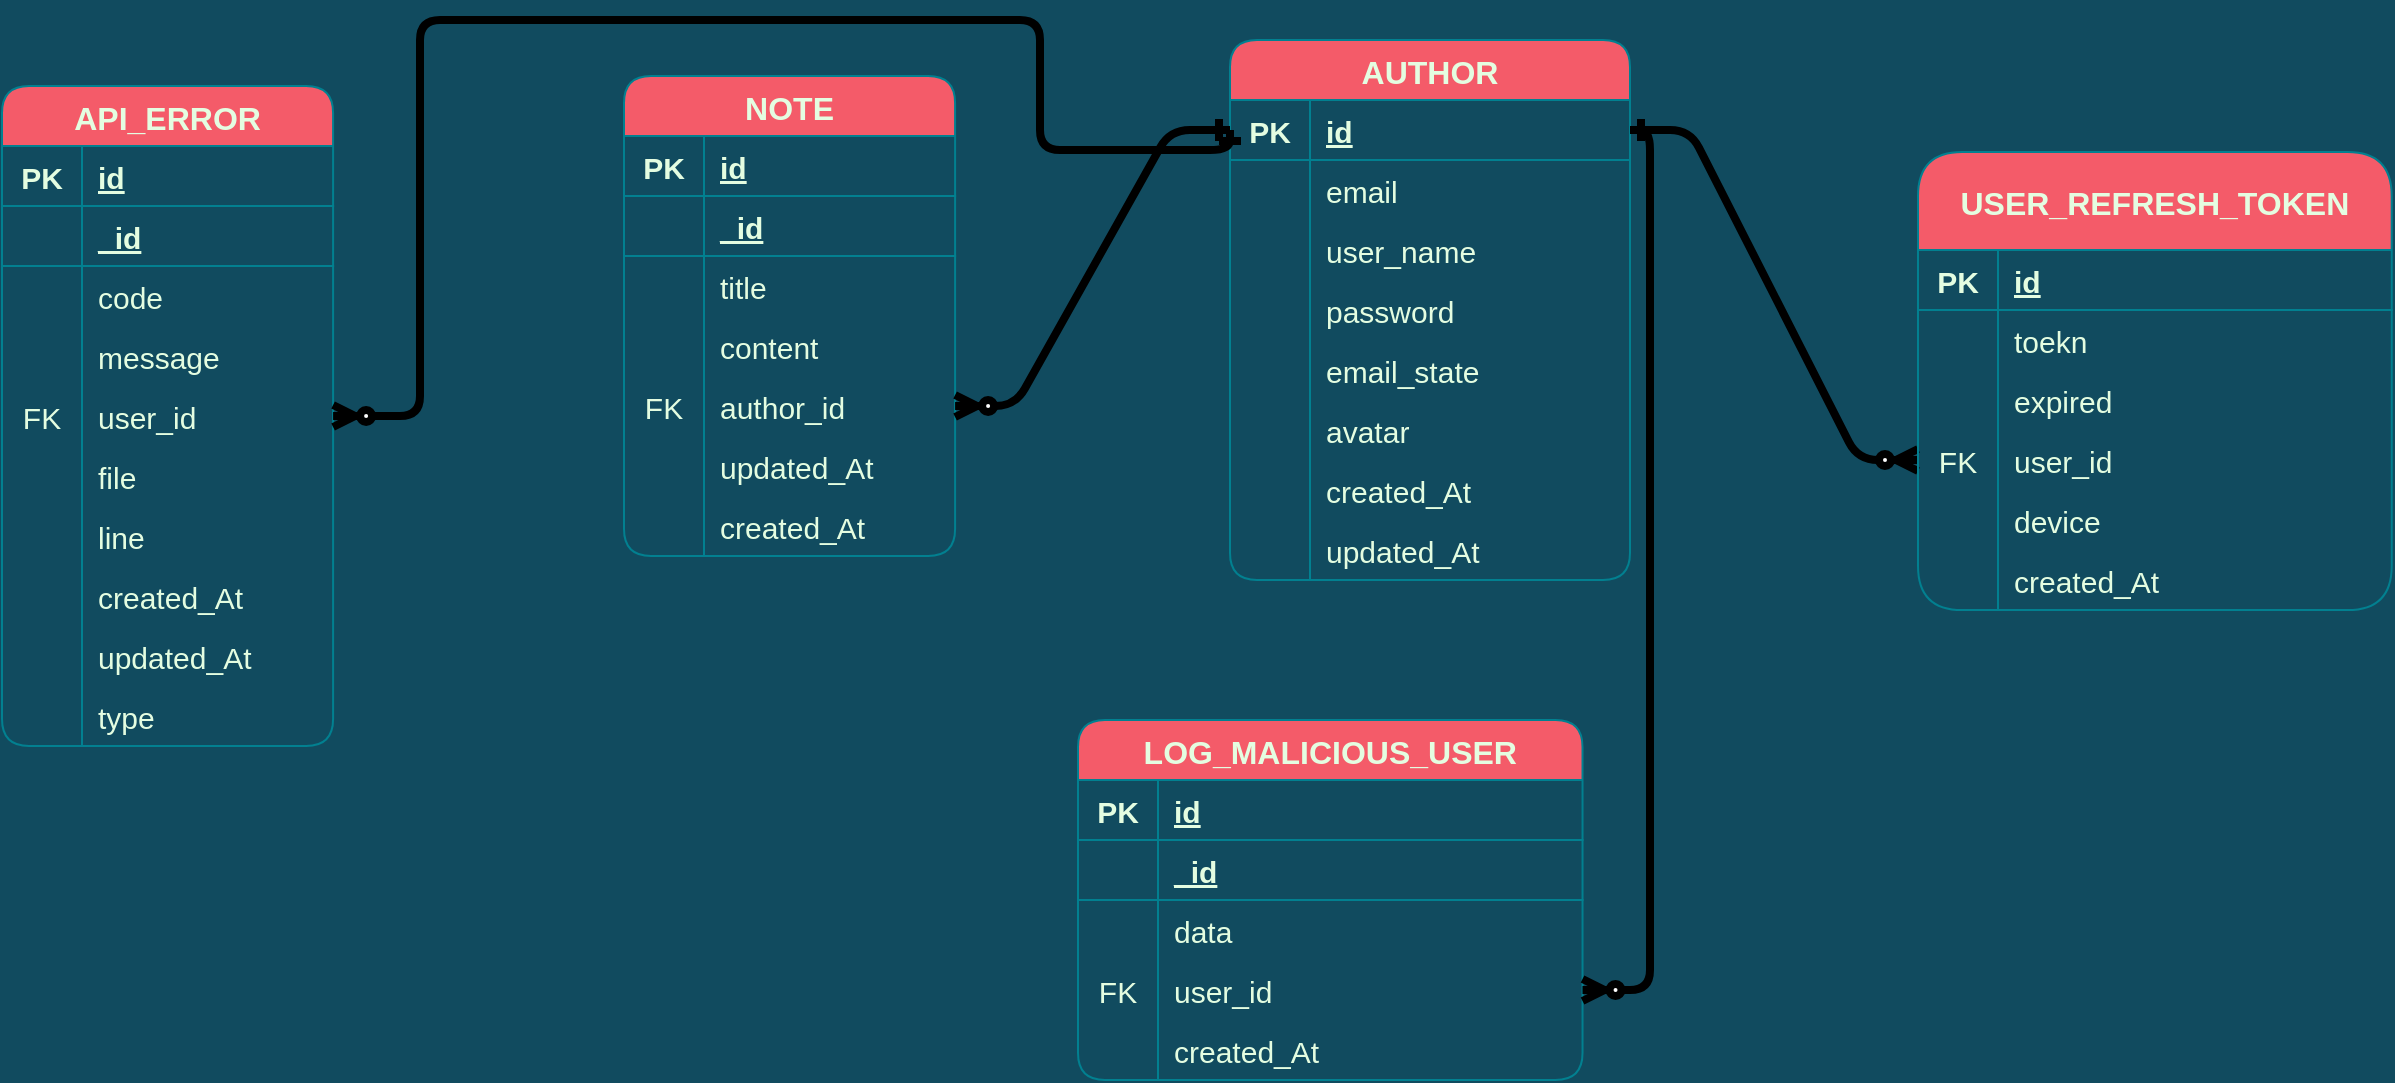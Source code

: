 <mxfile version="20.8.16" type="device"><diagram id="0M2iYDCVV0c2qspmG5Bu" name="Page-1"><mxGraphModel dx="4399" dy="638" grid="0" gridSize="10" guides="1" tooltips="1" connect="1" arrows="1" fold="1" page="1" pageScale="1" pageWidth="827" pageHeight="1169" background="#114B5F" math="0" shadow="0"><root><mxCell id="0"/><mxCell id="1" parent="0"/><mxCell id="k6228SG1UipvhDM5MsG0-11" value="" style="edgeStyle=entityRelationEdgeStyle;endArrow=ERzeroToMany;startArrow=ERone;endFill=1;startFill=0;fontColor=#E4FDE1;fillColor=none;strokeWidth=4;labelBackgroundColor=#114B5F;exitX=1;exitY=0.5;exitDx=0;exitDy=0;entryX=0;entryY=0.5;entryDx=0;entryDy=0;" parent="1" source="k6228SG1UipvhDM5MsG0-13" target="k6228SG1UipvhDM5MsG0-100" edge="1"><mxGeometry width="100" height="100" relative="1" as="geometry"><mxPoint x="-1415" y="548" as="sourcePoint"/><mxPoint x="-1635" y="708" as="targetPoint"/></mxGeometry></mxCell><mxCell id="k6228SG1UipvhDM5MsG0-12" value="AUTHOR" style="shape=table;startSize=30;container=1;collapsible=1;childLayout=tableLayout;fixedRows=1;rowLines=0;fontStyle=1;align=center;resizeLast=1;fillColor=#F45B69;strokeColor=#028090;fontSize=16;labelBackgroundColor=none;labelBorderColor=none;fontColor=#E4FDE1;rounded=1;" parent="1" vertex="1"><mxGeometry x="-2227" y="53" width="200" height="270" as="geometry"/></mxCell><mxCell id="k6228SG1UipvhDM5MsG0-13" value="" style="shape=partialRectangle;collapsible=0;dropTarget=0;pointerEvents=0;fillColor=none;points=[[0,0.5],[1,0.5]];portConstraint=eastwest;top=0;left=0;right=0;bottom=1;fontSize=15;strokeColor=#028090;fontColor=#E4FDE1;" parent="k6228SG1UipvhDM5MsG0-12" vertex="1"><mxGeometry y="30" width="200" height="30" as="geometry"/></mxCell><mxCell id="k6228SG1UipvhDM5MsG0-14" value="PK" style="shape=partialRectangle;overflow=hidden;connectable=0;fillColor=none;top=0;left=0;bottom=0;right=0;fontStyle=1;fontSize=15;strokeColor=#028090;fontColor=#E4FDE1;" parent="k6228SG1UipvhDM5MsG0-13" vertex="1"><mxGeometry width="40" height="30" as="geometry"><mxRectangle width="40" height="30" as="alternateBounds"/></mxGeometry></mxCell><mxCell id="k6228SG1UipvhDM5MsG0-15" value="id" style="shape=partialRectangle;overflow=hidden;connectable=0;fillColor=none;top=0;left=0;bottom=0;right=0;align=left;spacingLeft=6;fontStyle=5;fontSize=15;strokeColor=#028090;fontColor=#E4FDE1;" parent="k6228SG1UipvhDM5MsG0-13" vertex="1"><mxGeometry x="40" width="160" height="30" as="geometry"><mxRectangle width="160" height="30" as="alternateBounds"/></mxGeometry></mxCell><mxCell id="k6228SG1UipvhDM5MsG0-16" style="shape=partialRectangle;collapsible=0;dropTarget=0;pointerEvents=0;fillColor=none;points=[[0,0.5],[1,0.5]];portConstraint=eastwest;top=0;left=0;right=0;bottom=0;fontSize=15;strokeColor=#028090;fontColor=#E4FDE1;" parent="k6228SG1UipvhDM5MsG0-12" vertex="1"><mxGeometry y="60" width="200" height="30" as="geometry"/></mxCell><mxCell id="k6228SG1UipvhDM5MsG0-17" style="shape=partialRectangle;overflow=hidden;connectable=0;fillColor=none;top=0;left=0;bottom=0;right=0;fontSize=15;strokeColor=#028090;fontColor=#E4FDE1;" parent="k6228SG1UipvhDM5MsG0-16" vertex="1"><mxGeometry width="40" height="30" as="geometry"><mxRectangle width="40" height="30" as="alternateBounds"/></mxGeometry></mxCell><mxCell id="k6228SG1UipvhDM5MsG0-18" value="email" style="shape=partialRectangle;overflow=hidden;connectable=0;fillColor=none;top=0;left=0;bottom=0;right=0;align=left;spacingLeft=6;fontSize=15;strokeColor=#028090;fontColor=#E4FDE1;" parent="k6228SG1UipvhDM5MsG0-16" vertex="1"><mxGeometry x="40" width="160" height="30" as="geometry"><mxRectangle width="160" height="30" as="alternateBounds"/></mxGeometry></mxCell><mxCell id="k6228SG1UipvhDM5MsG0-19" style="shape=partialRectangle;collapsible=0;dropTarget=0;pointerEvents=0;fillColor=none;points=[[0,0.5],[1,0.5]];portConstraint=eastwest;top=0;left=0;right=0;bottom=0;fontSize=15;strokeColor=#028090;fontColor=#E4FDE1;" parent="k6228SG1UipvhDM5MsG0-12" vertex="1"><mxGeometry y="90" width="200" height="30" as="geometry"/></mxCell><mxCell id="k6228SG1UipvhDM5MsG0-20" style="shape=partialRectangle;overflow=hidden;connectable=0;fillColor=none;top=0;left=0;bottom=0;right=0;fontSize=15;strokeColor=#028090;fontColor=#E4FDE1;" parent="k6228SG1UipvhDM5MsG0-19" vertex="1"><mxGeometry width="40" height="30" as="geometry"><mxRectangle width="40" height="30" as="alternateBounds"/></mxGeometry></mxCell><mxCell id="k6228SG1UipvhDM5MsG0-21" value="user_name" style="shape=partialRectangle;overflow=hidden;connectable=0;fillColor=none;top=0;left=0;bottom=0;right=0;align=left;spacingLeft=6;fontSize=15;strokeColor=#028090;fontColor=#E4FDE1;" parent="k6228SG1UipvhDM5MsG0-19" vertex="1"><mxGeometry x="40" width="160" height="30" as="geometry"><mxRectangle width="160" height="30" as="alternateBounds"/></mxGeometry></mxCell><mxCell id="k6228SG1UipvhDM5MsG0-22" style="shape=partialRectangle;collapsible=0;dropTarget=0;pointerEvents=0;fillColor=none;points=[[0,0.5],[1,0.5]];portConstraint=eastwest;top=0;left=0;right=0;bottom=0;fontSize=15;strokeColor=#028090;fontColor=#E4FDE1;" parent="k6228SG1UipvhDM5MsG0-12" vertex="1"><mxGeometry y="120" width="200" height="30" as="geometry"/></mxCell><mxCell id="k6228SG1UipvhDM5MsG0-23" style="shape=partialRectangle;overflow=hidden;connectable=0;fillColor=none;top=0;left=0;bottom=0;right=0;fontSize=15;strokeColor=#028090;fontColor=#E4FDE1;" parent="k6228SG1UipvhDM5MsG0-22" vertex="1"><mxGeometry width="40" height="30" as="geometry"><mxRectangle width="40" height="30" as="alternateBounds"/></mxGeometry></mxCell><mxCell id="k6228SG1UipvhDM5MsG0-24" value="password" style="shape=partialRectangle;overflow=hidden;connectable=0;fillColor=none;top=0;left=0;bottom=0;right=0;align=left;spacingLeft=6;fontSize=15;strokeColor=#028090;fontColor=#E4FDE1;" parent="k6228SG1UipvhDM5MsG0-22" vertex="1"><mxGeometry x="40" width="160" height="30" as="geometry"><mxRectangle width="160" height="30" as="alternateBounds"/></mxGeometry></mxCell><mxCell id="k6228SG1UipvhDM5MsG0-34" style="shape=partialRectangle;collapsible=0;dropTarget=0;pointerEvents=0;fillColor=none;points=[[0,0.5],[1,0.5]];portConstraint=eastwest;top=0;left=0;right=0;bottom=0;fontSize=15;strokeColor=#028090;fontColor=#E4FDE1;" parent="k6228SG1UipvhDM5MsG0-12" vertex="1"><mxGeometry y="150" width="200" height="30" as="geometry"/></mxCell><mxCell id="k6228SG1UipvhDM5MsG0-35" style="shape=partialRectangle;overflow=hidden;connectable=0;fillColor=none;top=0;left=0;bottom=0;right=0;fontSize=15;strokeColor=#028090;fontColor=#E4FDE1;" parent="k6228SG1UipvhDM5MsG0-34" vertex="1"><mxGeometry width="40" height="30" as="geometry"><mxRectangle width="40" height="30" as="alternateBounds"/></mxGeometry></mxCell><mxCell id="k6228SG1UipvhDM5MsG0-36" value="email_state" style="shape=partialRectangle;overflow=hidden;connectable=0;fillColor=none;top=0;left=0;bottom=0;right=0;align=left;spacingLeft=6;fontSize=15;strokeColor=#028090;fontColor=#E4FDE1;" parent="k6228SG1UipvhDM5MsG0-34" vertex="1"><mxGeometry x="40" width="160" height="30" as="geometry"><mxRectangle width="160" height="30" as="alternateBounds"/></mxGeometry></mxCell><mxCell id="k6228SG1UipvhDM5MsG0-172" style="shape=partialRectangle;collapsible=0;dropTarget=0;pointerEvents=0;fillColor=none;points=[[0,0.5],[1,0.5]];portConstraint=eastwest;top=0;left=0;right=0;bottom=0;fontSize=15;strokeColor=#028090;fontColor=#E4FDE1;" parent="k6228SG1UipvhDM5MsG0-12" vertex="1"><mxGeometry y="180" width="200" height="30" as="geometry"/></mxCell><mxCell id="k6228SG1UipvhDM5MsG0-173" style="shape=partialRectangle;overflow=hidden;connectable=0;fillColor=none;top=0;left=0;bottom=0;right=0;fontSize=15;strokeColor=#028090;fontColor=#E4FDE1;" parent="k6228SG1UipvhDM5MsG0-172" vertex="1"><mxGeometry width="40" height="30" as="geometry"><mxRectangle width="40" height="30" as="alternateBounds"/></mxGeometry></mxCell><mxCell id="k6228SG1UipvhDM5MsG0-174" value="avatar" style="shape=partialRectangle;overflow=hidden;connectable=0;fillColor=none;top=0;left=0;bottom=0;right=0;align=left;spacingLeft=6;fontSize=15;strokeColor=#028090;fontColor=#E4FDE1;" parent="k6228SG1UipvhDM5MsG0-172" vertex="1"><mxGeometry x="40" width="160" height="30" as="geometry"><mxRectangle width="160" height="30" as="alternateBounds"/></mxGeometry></mxCell><mxCell id="k6228SG1UipvhDM5MsG0-169" style="shape=partialRectangle;collapsible=0;dropTarget=0;pointerEvents=0;fillColor=none;points=[[0,0.5],[1,0.5]];portConstraint=eastwest;top=0;left=0;right=0;bottom=0;fontSize=15;strokeColor=#028090;fontColor=#E4FDE1;" parent="k6228SG1UipvhDM5MsG0-12" vertex="1"><mxGeometry y="210" width="200" height="30" as="geometry"/></mxCell><mxCell id="k6228SG1UipvhDM5MsG0-170" style="shape=partialRectangle;overflow=hidden;connectable=0;fillColor=none;top=0;left=0;bottom=0;right=0;fontSize=15;strokeColor=#028090;fontColor=#E4FDE1;" parent="k6228SG1UipvhDM5MsG0-169" vertex="1"><mxGeometry width="40" height="30" as="geometry"><mxRectangle width="40" height="30" as="alternateBounds"/></mxGeometry></mxCell><mxCell id="k6228SG1UipvhDM5MsG0-171" value="created_At" style="shape=partialRectangle;overflow=hidden;connectable=0;fillColor=none;top=0;left=0;bottom=0;right=0;align=left;spacingLeft=6;fontSize=15;strokeColor=#028090;fontColor=#E4FDE1;" parent="k6228SG1UipvhDM5MsG0-169" vertex="1"><mxGeometry x="40" width="160" height="30" as="geometry"><mxRectangle width="160" height="30" as="alternateBounds"/></mxGeometry></mxCell><mxCell id="k6228SG1UipvhDM5MsG0-279" style="shape=partialRectangle;collapsible=0;dropTarget=0;pointerEvents=0;fillColor=none;points=[[0,0.5],[1,0.5]];portConstraint=eastwest;top=0;left=0;right=0;bottom=0;fontSize=15;strokeColor=#028090;fontColor=#E4FDE1;" parent="k6228SG1UipvhDM5MsG0-12" vertex="1"><mxGeometry y="240" width="200" height="30" as="geometry"/></mxCell><mxCell id="k6228SG1UipvhDM5MsG0-280" style="shape=partialRectangle;overflow=hidden;connectable=0;fillColor=none;top=0;left=0;bottom=0;right=0;fontSize=15;strokeColor=#028090;fontColor=#E4FDE1;" parent="k6228SG1UipvhDM5MsG0-279" vertex="1"><mxGeometry width="40" height="30" as="geometry"><mxRectangle width="40" height="30" as="alternateBounds"/></mxGeometry></mxCell><mxCell id="k6228SG1UipvhDM5MsG0-281" value="updated_At" style="shape=partialRectangle;overflow=hidden;connectable=0;fillColor=none;top=0;left=0;bottom=0;right=0;align=left;spacingLeft=6;fontSize=15;strokeColor=#028090;fontColor=#E4FDE1;" parent="k6228SG1UipvhDM5MsG0-279" vertex="1"><mxGeometry x="40" width="160" height="30" as="geometry"><mxRectangle width="160" height="30" as="alternateBounds"/></mxGeometry></mxCell><mxCell id="k6228SG1UipvhDM5MsG0-58" value="NOTE" style="shape=table;startSize=30;container=1;collapsible=1;childLayout=tableLayout;fixedRows=1;rowLines=0;fontStyle=1;align=center;resizeLast=1;fillColor=#F45B69;strokeColor=#028090;fontSize=16;labelBackgroundColor=none;labelBorderColor=none;fontColor=#E4FDE1;rounded=1;" parent="1" vertex="1"><mxGeometry x="-2530" y="71" width="165.552" height="240" as="geometry"/></mxCell><mxCell id="k6228SG1UipvhDM5MsG0-59" value="" style="shape=partialRectangle;collapsible=0;dropTarget=0;pointerEvents=0;fillColor=none;points=[[0,0.5],[1,0.5]];portConstraint=eastwest;top=0;left=0;right=0;bottom=1;fontSize=15;strokeColor=#028090;fontColor=#E4FDE1;" parent="k6228SG1UipvhDM5MsG0-58" vertex="1"><mxGeometry y="30" width="165.552" height="30" as="geometry"/></mxCell><mxCell id="k6228SG1UipvhDM5MsG0-60" value="PK" style="shape=partialRectangle;overflow=hidden;connectable=0;fillColor=none;top=0;left=0;bottom=0;right=0;fontStyle=1;fontSize=15;strokeColor=#028090;fontColor=#E4FDE1;" parent="k6228SG1UipvhDM5MsG0-59" vertex="1"><mxGeometry width="40" height="30" as="geometry"><mxRectangle width="40" height="30" as="alternateBounds"/></mxGeometry></mxCell><mxCell id="k6228SG1UipvhDM5MsG0-61" value="id" style="shape=partialRectangle;overflow=hidden;connectable=0;fillColor=none;top=0;left=0;bottom=0;right=0;align=left;spacingLeft=6;fontStyle=5;fontSize=15;strokeColor=#028090;fontColor=#E4FDE1;" parent="k6228SG1UipvhDM5MsG0-59" vertex="1"><mxGeometry x="40" width="125.552" height="30" as="geometry"><mxRectangle width="125.552" height="30" as="alternateBounds"/></mxGeometry></mxCell><mxCell id="k6228SG1UipvhDM5MsG0-282" style="shape=partialRectangle;collapsible=0;dropTarget=0;pointerEvents=0;fillColor=none;points=[[0,0.5],[1,0.5]];portConstraint=eastwest;top=0;left=0;right=0;bottom=1;fontSize=15;strokeColor=#028090;fontColor=#E4FDE1;" parent="k6228SG1UipvhDM5MsG0-58" vertex="1"><mxGeometry y="60" width="165.552" height="30" as="geometry"/></mxCell><mxCell id="k6228SG1UipvhDM5MsG0-283" style="shape=partialRectangle;overflow=hidden;connectable=0;fillColor=none;top=0;left=0;bottom=0;right=0;fontStyle=1;fontSize=15;strokeColor=#028090;fontColor=#E4FDE1;" parent="k6228SG1UipvhDM5MsG0-282" vertex="1"><mxGeometry width="40" height="30" as="geometry"><mxRectangle width="40" height="30" as="alternateBounds"/></mxGeometry></mxCell><mxCell id="k6228SG1UipvhDM5MsG0-284" value="_id" style="shape=partialRectangle;overflow=hidden;connectable=0;fillColor=none;top=0;left=0;bottom=0;right=0;align=left;spacingLeft=6;fontStyle=5;fontSize=15;strokeColor=#028090;fontColor=#E4FDE1;" parent="k6228SG1UipvhDM5MsG0-282" vertex="1"><mxGeometry x="40" width="125.552" height="30" as="geometry"><mxRectangle width="125.552" height="30" as="alternateBounds"/></mxGeometry></mxCell><mxCell id="k6228SG1UipvhDM5MsG0-62" style="shape=partialRectangle;collapsible=0;dropTarget=0;pointerEvents=0;fillColor=none;points=[[0,0.5],[1,0.5]];portConstraint=eastwest;top=0;left=0;right=0;bottom=0;fontSize=15;strokeColor=#028090;fontColor=#E4FDE1;" parent="k6228SG1UipvhDM5MsG0-58" vertex="1"><mxGeometry y="90" width="165.552" height="30" as="geometry"/></mxCell><mxCell id="k6228SG1UipvhDM5MsG0-63" style="shape=partialRectangle;overflow=hidden;connectable=0;fillColor=none;top=0;left=0;bottom=0;right=0;fontSize=15;strokeColor=#028090;fontColor=#E4FDE1;" parent="k6228SG1UipvhDM5MsG0-62" vertex="1"><mxGeometry width="40" height="30" as="geometry"><mxRectangle width="40" height="30" as="alternateBounds"/></mxGeometry></mxCell><mxCell id="k6228SG1UipvhDM5MsG0-64" value="title" style="shape=partialRectangle;overflow=hidden;connectable=0;fillColor=none;top=0;left=0;bottom=0;right=0;align=left;spacingLeft=6;fontSize=15;strokeColor=#028090;fontColor=#E4FDE1;" parent="k6228SG1UipvhDM5MsG0-62" vertex="1"><mxGeometry x="40" width="125.552" height="30" as="geometry"><mxRectangle width="125.552" height="30" as="alternateBounds"/></mxGeometry></mxCell><mxCell id="k6228SG1UipvhDM5MsG0-65" style="shape=partialRectangle;collapsible=0;dropTarget=0;pointerEvents=0;fillColor=none;points=[[0,0.5],[1,0.5]];portConstraint=eastwest;top=0;left=0;right=0;bottom=0;fontSize=15;strokeColor=#028090;fontColor=#E4FDE1;" parent="k6228SG1UipvhDM5MsG0-58" vertex="1"><mxGeometry y="120" width="165.552" height="30" as="geometry"/></mxCell><mxCell id="k6228SG1UipvhDM5MsG0-66" value="" style="shape=partialRectangle;overflow=hidden;connectable=0;fillColor=none;top=0;left=0;bottom=0;right=0;fontSize=15;strokeColor=#028090;fontColor=#E4FDE1;" parent="k6228SG1UipvhDM5MsG0-65" vertex="1"><mxGeometry width="40" height="30" as="geometry"><mxRectangle width="40" height="30" as="alternateBounds"/></mxGeometry></mxCell><mxCell id="k6228SG1UipvhDM5MsG0-67" value="content" style="shape=partialRectangle;overflow=hidden;connectable=0;fillColor=none;top=0;left=0;bottom=0;right=0;align=left;spacingLeft=6;fontSize=15;strokeColor=#028090;fontColor=#E4FDE1;" parent="k6228SG1UipvhDM5MsG0-65" vertex="1"><mxGeometry x="40" width="125.552" height="30" as="geometry"><mxRectangle width="125.552" height="30" as="alternateBounds"/></mxGeometry></mxCell><mxCell id="k6228SG1UipvhDM5MsG0-136" style="shape=partialRectangle;collapsible=0;dropTarget=0;pointerEvents=0;fillColor=none;points=[[0,0.5],[1,0.5]];portConstraint=eastwest;top=0;left=0;right=0;bottom=0;fontSize=15;strokeColor=#028090;fontColor=#E4FDE1;" parent="k6228SG1UipvhDM5MsG0-58" vertex="1"><mxGeometry y="150" width="165.552" height="30" as="geometry"/></mxCell><mxCell id="k6228SG1UipvhDM5MsG0-137" value="FK" style="shape=partialRectangle;overflow=hidden;connectable=0;fillColor=none;top=0;left=0;bottom=0;right=0;fontSize=15;strokeColor=#028090;fontColor=#E4FDE1;" parent="k6228SG1UipvhDM5MsG0-136" vertex="1"><mxGeometry width="40" height="30" as="geometry"><mxRectangle width="40" height="30" as="alternateBounds"/></mxGeometry></mxCell><mxCell id="k6228SG1UipvhDM5MsG0-138" value="author_id" style="shape=partialRectangle;overflow=hidden;connectable=0;fillColor=none;top=0;left=0;bottom=0;right=0;align=left;spacingLeft=6;fontSize=15;strokeColor=#028090;fontColor=#E4FDE1;" parent="k6228SG1UipvhDM5MsG0-136" vertex="1"><mxGeometry x="40" width="125.552" height="30" as="geometry"><mxRectangle width="125.552" height="30" as="alternateBounds"/></mxGeometry></mxCell><mxCell id="k6228SG1UipvhDM5MsG0-142" style="shape=partialRectangle;collapsible=0;dropTarget=0;pointerEvents=0;fillColor=none;points=[[0,0.5],[1,0.5]];portConstraint=eastwest;top=0;left=0;right=0;bottom=0;fontSize=15;strokeColor=#028090;fontColor=#E4FDE1;" parent="k6228SG1UipvhDM5MsG0-58" vertex="1"><mxGeometry y="180" width="165.552" height="30" as="geometry"/></mxCell><mxCell id="k6228SG1UipvhDM5MsG0-143" value="&#10;&#10;&lt;span style=&quot;color: rgb(228, 253, 225); font-family: helvetica; font-size: 15px; font-style: normal; font-weight: 400; letter-spacing: normal; text-align: left; text-indent: 0px; text-transform: none; word-spacing: 0px; background-color: rgb(248, 249, 250); display: inline; float: none;&quot;&gt;last_edited_by&lt;/span&gt;&#10;&#10;" style="shape=partialRectangle;overflow=hidden;connectable=0;fillColor=none;top=0;left=0;bottom=0;right=0;fontSize=15;strokeColor=#028090;fontColor=#E4FDE1;" parent="k6228SG1UipvhDM5MsG0-142" vertex="1"><mxGeometry width="40" height="30" as="geometry"><mxRectangle width="40" height="30" as="alternateBounds"/></mxGeometry></mxCell><mxCell id="k6228SG1UipvhDM5MsG0-144" value="updated_At" style="shape=partialRectangle;overflow=hidden;connectable=0;fillColor=none;top=0;left=0;bottom=0;right=0;align=left;spacingLeft=6;fontSize=15;strokeColor=#028090;fontColor=#E4FDE1;" parent="k6228SG1UipvhDM5MsG0-142" vertex="1"><mxGeometry x="40" width="125.552" height="30" as="geometry"><mxRectangle width="125.552" height="30" as="alternateBounds"/></mxGeometry></mxCell><mxCell id="9YJ8OxJkpA8VCLvmCYb0-9" style="shape=partialRectangle;collapsible=0;dropTarget=0;pointerEvents=0;fillColor=none;points=[[0,0.5],[1,0.5]];portConstraint=eastwest;top=0;left=0;right=0;bottom=0;fontSize=15;strokeColor=#028090;fontColor=#E4FDE1;" parent="k6228SG1UipvhDM5MsG0-58" vertex="1"><mxGeometry y="210" width="165.552" height="30" as="geometry"/></mxCell><mxCell id="9YJ8OxJkpA8VCLvmCYb0-10" value="" style="shape=partialRectangle;overflow=hidden;connectable=0;fillColor=none;top=0;left=0;bottom=0;right=0;fontSize=15;strokeColor=#028090;fontColor=#E4FDE1;" parent="9YJ8OxJkpA8VCLvmCYb0-9" vertex="1"><mxGeometry width="40" height="30" as="geometry"><mxRectangle width="40" height="30" as="alternateBounds"/></mxGeometry></mxCell><mxCell id="9YJ8OxJkpA8VCLvmCYb0-11" value="created_At" style="shape=partialRectangle;overflow=hidden;connectable=0;fillColor=none;top=0;left=0;bottom=0;right=0;align=left;spacingLeft=6;fontSize=15;strokeColor=#028090;fontColor=#E4FDE1;" parent="9YJ8OxJkpA8VCLvmCYb0-9" vertex="1"><mxGeometry x="40" width="125.552" height="30" as="geometry"><mxRectangle width="125.552" height="30" as="alternateBounds"/></mxGeometry></mxCell><mxCell id="k6228SG1UipvhDM5MsG0-90" value="USER_REFRESH_TOKEN" style="shape=table;startSize=49;container=1;collapsible=1;childLayout=tableLayout;fixedRows=1;rowLines=0;fontStyle=1;align=center;resizeLast=1;fillColor=#F45B69;strokeColor=#028090;fontSize=16;labelBackgroundColor=none;labelBorderColor=none;fontColor=#E4FDE1;rounded=1;" parent="1" vertex="1"><mxGeometry x="-1883" y="109" width="236.867" height="229" as="geometry"/></mxCell><mxCell id="k6228SG1UipvhDM5MsG0-91" value="" style="shape=partialRectangle;collapsible=0;dropTarget=0;pointerEvents=0;fillColor=none;points=[[0,0.5],[1,0.5]];portConstraint=eastwest;top=0;left=0;right=0;bottom=1;fontSize=15;strokeColor=#028090;fontColor=#E4FDE1;" parent="k6228SG1UipvhDM5MsG0-90" vertex="1"><mxGeometry y="49" width="236.867" height="30" as="geometry"/></mxCell><mxCell id="k6228SG1UipvhDM5MsG0-92" value="PK" style="shape=partialRectangle;overflow=hidden;connectable=0;fillColor=none;top=0;left=0;bottom=0;right=0;fontStyle=1;fontSize=15;strokeColor=#028090;fontColor=#E4FDE1;" parent="k6228SG1UipvhDM5MsG0-91" vertex="1"><mxGeometry width="40" height="30" as="geometry"><mxRectangle width="40" height="30" as="alternateBounds"/></mxGeometry></mxCell><mxCell id="k6228SG1UipvhDM5MsG0-93" value="id" style="shape=partialRectangle;overflow=hidden;connectable=0;fillColor=none;top=0;left=0;bottom=0;right=0;align=left;spacingLeft=6;fontStyle=5;fontSize=15;strokeColor=#028090;fontColor=#E4FDE1;" parent="k6228SG1UipvhDM5MsG0-91" vertex="1"><mxGeometry x="40" width="196.867" height="30" as="geometry"><mxRectangle width="196.867" height="30" as="alternateBounds"/></mxGeometry></mxCell><mxCell id="k6228SG1UipvhDM5MsG0-94" style="shape=partialRectangle;collapsible=0;dropTarget=0;pointerEvents=0;fillColor=none;points=[[0,0.5],[1,0.5]];portConstraint=eastwest;top=0;left=0;right=0;bottom=0;fontSize=15;strokeColor=#028090;fontColor=#E4FDE1;" parent="k6228SG1UipvhDM5MsG0-90" vertex="1"><mxGeometry y="79" width="236.867" height="30" as="geometry"/></mxCell><mxCell id="k6228SG1UipvhDM5MsG0-95" style="shape=partialRectangle;overflow=hidden;connectable=0;fillColor=none;top=0;left=0;bottom=0;right=0;fontSize=15;strokeColor=#028090;fontColor=#E4FDE1;" parent="k6228SG1UipvhDM5MsG0-94" vertex="1"><mxGeometry width="40" height="30" as="geometry"><mxRectangle width="40" height="30" as="alternateBounds"/></mxGeometry></mxCell><mxCell id="k6228SG1UipvhDM5MsG0-96" value="toekn" style="shape=partialRectangle;overflow=hidden;connectable=0;fillColor=none;top=0;left=0;bottom=0;right=0;align=left;spacingLeft=6;fontSize=15;strokeColor=#028090;fontColor=#E4FDE1;" parent="k6228SG1UipvhDM5MsG0-94" vertex="1"><mxGeometry x="40" width="196.867" height="30" as="geometry"><mxRectangle width="196.867" height="30" as="alternateBounds"/></mxGeometry></mxCell><mxCell id="k6228SG1UipvhDM5MsG0-97" style="shape=partialRectangle;collapsible=0;dropTarget=0;pointerEvents=0;fillColor=none;points=[[0,0.5],[1,0.5]];portConstraint=eastwest;top=0;left=0;right=0;bottom=0;fontSize=15;strokeColor=#028090;fontColor=#E4FDE1;" parent="k6228SG1UipvhDM5MsG0-90" vertex="1"><mxGeometry y="109" width="236.867" height="30" as="geometry"/></mxCell><mxCell id="k6228SG1UipvhDM5MsG0-98" style="shape=partialRectangle;overflow=hidden;connectable=0;fillColor=none;top=0;left=0;bottom=0;right=0;fontSize=15;strokeColor=#028090;fontColor=#E4FDE1;" parent="k6228SG1UipvhDM5MsG0-97" vertex="1"><mxGeometry width="40" height="30" as="geometry"><mxRectangle width="40" height="30" as="alternateBounds"/></mxGeometry></mxCell><mxCell id="k6228SG1UipvhDM5MsG0-99" value="expired" style="shape=partialRectangle;overflow=hidden;connectable=0;fillColor=none;top=0;left=0;bottom=0;right=0;align=left;spacingLeft=6;fontSize=15;strokeColor=#028090;fontColor=#E4FDE1;" parent="k6228SG1UipvhDM5MsG0-97" vertex="1"><mxGeometry x="40" width="196.867" height="30" as="geometry"><mxRectangle width="196.867" height="30" as="alternateBounds"/></mxGeometry></mxCell><mxCell id="k6228SG1UipvhDM5MsG0-100" style="shape=partialRectangle;collapsible=0;dropTarget=0;pointerEvents=0;fillColor=none;points=[[0,0.5],[1,0.5]];portConstraint=eastwest;top=0;left=0;right=0;bottom=0;fontSize=15;strokeColor=#028090;fontColor=#E4FDE1;" parent="k6228SG1UipvhDM5MsG0-90" vertex="1"><mxGeometry y="139" width="236.867" height="30" as="geometry"/></mxCell><mxCell id="k6228SG1UipvhDM5MsG0-101" value="FK" style="shape=partialRectangle;overflow=hidden;connectable=0;fillColor=none;top=0;left=0;bottom=0;right=0;fontSize=15;strokeColor=#028090;fontColor=#E4FDE1;" parent="k6228SG1UipvhDM5MsG0-100" vertex="1"><mxGeometry width="40" height="30" as="geometry"><mxRectangle width="40" height="30" as="alternateBounds"/></mxGeometry></mxCell><mxCell id="k6228SG1UipvhDM5MsG0-102" value="user_id" style="shape=partialRectangle;overflow=hidden;connectable=0;fillColor=none;top=0;left=0;bottom=0;right=0;align=left;spacingLeft=6;fontSize=15;strokeColor=#028090;fontColor=#E4FDE1;" parent="k6228SG1UipvhDM5MsG0-100" vertex="1"><mxGeometry x="40" width="196.867" height="30" as="geometry"><mxRectangle width="196.867" height="30" as="alternateBounds"/></mxGeometry></mxCell><mxCell id="k6228SG1UipvhDM5MsG0-103" style="shape=partialRectangle;collapsible=0;dropTarget=0;pointerEvents=0;fillColor=none;points=[[0,0.5],[1,0.5]];portConstraint=eastwest;top=0;left=0;right=0;bottom=0;fontSize=15;strokeColor=#028090;fontColor=#E4FDE1;" parent="k6228SG1UipvhDM5MsG0-90" vertex="1"><mxGeometry y="169" width="236.867" height="30" as="geometry"/></mxCell><mxCell id="k6228SG1UipvhDM5MsG0-104" value=" " style="shape=partialRectangle;overflow=hidden;connectable=0;fillColor=none;top=0;left=0;bottom=0;right=0;fontSize=15;strokeColor=#028090;fontColor=#E4FDE1;" parent="k6228SG1UipvhDM5MsG0-103" vertex="1"><mxGeometry width="40" height="30" as="geometry"><mxRectangle width="40" height="30" as="alternateBounds"/></mxGeometry></mxCell><mxCell id="k6228SG1UipvhDM5MsG0-105" value="device" style="shape=partialRectangle;overflow=hidden;connectable=0;fillColor=none;top=0;left=0;bottom=0;right=0;align=left;spacingLeft=6;fontSize=15;strokeColor=#028090;fontColor=#E4FDE1;" parent="k6228SG1UipvhDM5MsG0-103" vertex="1"><mxGeometry x="40" width="196.867" height="30" as="geometry"><mxRectangle width="196.867" height="30" as="alternateBounds"/></mxGeometry></mxCell><mxCell id="k6228SG1UipvhDM5MsG0-209" style="shape=partialRectangle;collapsible=0;dropTarget=0;pointerEvents=0;fillColor=none;points=[[0,0.5],[1,0.5]];portConstraint=eastwest;top=0;left=0;right=0;bottom=0;fontSize=15;strokeColor=#028090;fontColor=#E4FDE1;" parent="k6228SG1UipvhDM5MsG0-90" vertex="1"><mxGeometry y="199" width="236.867" height="30" as="geometry"/></mxCell><mxCell id="k6228SG1UipvhDM5MsG0-210" style="shape=partialRectangle;overflow=hidden;connectable=0;fillColor=none;top=0;left=0;bottom=0;right=0;fontSize=15;strokeColor=#028090;fontColor=#E4FDE1;" parent="k6228SG1UipvhDM5MsG0-209" vertex="1"><mxGeometry width="40" height="30" as="geometry"><mxRectangle width="40" height="30" as="alternateBounds"/></mxGeometry></mxCell><mxCell id="k6228SG1UipvhDM5MsG0-211" value="created_At" style="shape=partialRectangle;overflow=hidden;connectable=0;fillColor=none;top=0;left=0;bottom=0;right=0;align=left;spacingLeft=6;fontSize=15;strokeColor=#028090;fontColor=#E4FDE1;" parent="k6228SG1UipvhDM5MsG0-209" vertex="1"><mxGeometry x="40" width="196.867" height="30" as="geometry"><mxRectangle width="196.867" height="30" as="alternateBounds"/></mxGeometry></mxCell><mxCell id="k6228SG1UipvhDM5MsG0-37" value="" style="edgeStyle=entityRelationEdgeStyle;endArrow=ERzeroToMany;startArrow=ERone;endFill=1;startFill=0;fontColor=#E4FDE1;fillColor=none;strokeWidth=4;labelBackgroundColor=#114B5F;exitX=0;exitY=0.5;exitDx=0;exitDy=0;entryX=1;entryY=0.5;entryDx=0;entryDy=0;" parent="1" source="k6228SG1UipvhDM5MsG0-13" target="k6228SG1UipvhDM5MsG0-136" edge="1"><mxGeometry width="100" height="100" relative="1" as="geometry"><mxPoint x="-1879.0" y="429" as="sourcePoint"/><mxPoint x="-2039.0" y="239" as="targetPoint"/></mxGeometry></mxCell><mxCell id="y1186IxRWOknpqsvOe4m-1" value="API_ERROR" style="shape=table;startSize=30;container=1;collapsible=1;childLayout=tableLayout;fixedRows=1;rowLines=0;fontStyle=1;align=center;resizeLast=1;fillColor=#F45B69;strokeColor=#028090;fontSize=16;labelBackgroundColor=none;labelBorderColor=none;fontColor=#E4FDE1;rounded=1;" vertex="1" parent="1"><mxGeometry x="-2841" y="76" width="165.552" height="330" as="geometry"/></mxCell><mxCell id="y1186IxRWOknpqsvOe4m-2" value="" style="shape=partialRectangle;collapsible=0;dropTarget=0;pointerEvents=0;fillColor=none;points=[[0,0.5],[1,0.5]];portConstraint=eastwest;top=0;left=0;right=0;bottom=1;fontSize=15;strokeColor=#028090;fontColor=#E4FDE1;" vertex="1" parent="y1186IxRWOknpqsvOe4m-1"><mxGeometry y="30" width="165.552" height="30" as="geometry"/></mxCell><mxCell id="y1186IxRWOknpqsvOe4m-3" value="PK" style="shape=partialRectangle;overflow=hidden;connectable=0;fillColor=none;top=0;left=0;bottom=0;right=0;fontStyle=1;fontSize=15;strokeColor=#028090;fontColor=#E4FDE1;" vertex="1" parent="y1186IxRWOknpqsvOe4m-2"><mxGeometry width="40" height="30" as="geometry"><mxRectangle width="40" height="30" as="alternateBounds"/></mxGeometry></mxCell><mxCell id="y1186IxRWOknpqsvOe4m-4" value="id" style="shape=partialRectangle;overflow=hidden;connectable=0;fillColor=none;top=0;left=0;bottom=0;right=0;align=left;spacingLeft=6;fontStyle=5;fontSize=15;strokeColor=#028090;fontColor=#E4FDE1;" vertex="1" parent="y1186IxRWOknpqsvOe4m-2"><mxGeometry x="40" width="125.552" height="30" as="geometry"><mxRectangle width="125.552" height="30" as="alternateBounds"/></mxGeometry></mxCell><mxCell id="y1186IxRWOknpqsvOe4m-5" style="shape=partialRectangle;collapsible=0;dropTarget=0;pointerEvents=0;fillColor=none;points=[[0,0.5],[1,0.5]];portConstraint=eastwest;top=0;left=0;right=0;bottom=1;fontSize=15;strokeColor=#028090;fontColor=#E4FDE1;" vertex="1" parent="y1186IxRWOknpqsvOe4m-1"><mxGeometry y="60" width="165.552" height="30" as="geometry"/></mxCell><mxCell id="y1186IxRWOknpqsvOe4m-6" style="shape=partialRectangle;overflow=hidden;connectable=0;fillColor=none;top=0;left=0;bottom=0;right=0;fontStyle=1;fontSize=15;strokeColor=#028090;fontColor=#E4FDE1;" vertex="1" parent="y1186IxRWOknpqsvOe4m-5"><mxGeometry width="40" height="30" as="geometry"><mxRectangle width="40" height="30" as="alternateBounds"/></mxGeometry></mxCell><mxCell id="y1186IxRWOknpqsvOe4m-7" value="_id" style="shape=partialRectangle;overflow=hidden;connectable=0;fillColor=none;top=0;left=0;bottom=0;right=0;align=left;spacingLeft=6;fontStyle=5;fontSize=15;strokeColor=#028090;fontColor=#E4FDE1;" vertex="1" parent="y1186IxRWOknpqsvOe4m-5"><mxGeometry x="40" width="125.552" height="30" as="geometry"><mxRectangle width="125.552" height="30" as="alternateBounds"/></mxGeometry></mxCell><mxCell id="y1186IxRWOknpqsvOe4m-8" style="shape=partialRectangle;collapsible=0;dropTarget=0;pointerEvents=0;fillColor=none;points=[[0,0.5],[1,0.5]];portConstraint=eastwest;top=0;left=0;right=0;bottom=0;fontSize=15;strokeColor=#028090;fontColor=#E4FDE1;" vertex="1" parent="y1186IxRWOknpqsvOe4m-1"><mxGeometry y="90" width="165.552" height="30" as="geometry"/></mxCell><mxCell id="y1186IxRWOknpqsvOe4m-9" style="shape=partialRectangle;overflow=hidden;connectable=0;fillColor=none;top=0;left=0;bottom=0;right=0;fontSize=15;strokeColor=#028090;fontColor=#E4FDE1;" vertex="1" parent="y1186IxRWOknpqsvOe4m-8"><mxGeometry width="40" height="30" as="geometry"><mxRectangle width="40" height="30" as="alternateBounds"/></mxGeometry></mxCell><mxCell id="y1186IxRWOknpqsvOe4m-10" value="code" style="shape=partialRectangle;overflow=hidden;connectable=0;fillColor=none;top=0;left=0;bottom=0;right=0;align=left;spacingLeft=6;fontSize=15;strokeColor=#028090;fontColor=#E4FDE1;" vertex="1" parent="y1186IxRWOknpqsvOe4m-8"><mxGeometry x="40" width="125.552" height="30" as="geometry"><mxRectangle width="125.552" height="30" as="alternateBounds"/></mxGeometry></mxCell><mxCell id="y1186IxRWOknpqsvOe4m-11" style="shape=partialRectangle;collapsible=0;dropTarget=0;pointerEvents=0;fillColor=none;points=[[0,0.5],[1,0.5]];portConstraint=eastwest;top=0;left=0;right=0;bottom=0;fontSize=15;strokeColor=#028090;fontColor=#E4FDE1;" vertex="1" parent="y1186IxRWOknpqsvOe4m-1"><mxGeometry y="120" width="165.552" height="30" as="geometry"/></mxCell><mxCell id="y1186IxRWOknpqsvOe4m-12" value="" style="shape=partialRectangle;overflow=hidden;connectable=0;fillColor=none;top=0;left=0;bottom=0;right=0;fontSize=15;strokeColor=#028090;fontColor=#E4FDE1;" vertex="1" parent="y1186IxRWOknpqsvOe4m-11"><mxGeometry width="40" height="30" as="geometry"><mxRectangle width="40" height="30" as="alternateBounds"/></mxGeometry></mxCell><mxCell id="y1186IxRWOknpqsvOe4m-13" value="message" style="shape=partialRectangle;overflow=hidden;connectable=0;fillColor=none;top=0;left=0;bottom=0;right=0;align=left;spacingLeft=6;fontSize=15;strokeColor=#028090;fontColor=#E4FDE1;" vertex="1" parent="y1186IxRWOknpqsvOe4m-11"><mxGeometry x="40" width="125.552" height="30" as="geometry"><mxRectangle width="125.552" height="30" as="alternateBounds"/></mxGeometry></mxCell><mxCell id="y1186IxRWOknpqsvOe4m-14" style="shape=partialRectangle;collapsible=0;dropTarget=0;pointerEvents=0;fillColor=none;points=[[0,0.5],[1,0.5]];portConstraint=eastwest;top=0;left=0;right=0;bottom=0;fontSize=15;strokeColor=#028090;fontColor=#E4FDE1;" vertex="1" parent="y1186IxRWOknpqsvOe4m-1"><mxGeometry y="150" width="165.552" height="30" as="geometry"/></mxCell><mxCell id="y1186IxRWOknpqsvOe4m-15" value="FK" style="shape=partialRectangle;overflow=hidden;connectable=0;fillColor=none;top=0;left=0;bottom=0;right=0;fontSize=15;strokeColor=#028090;fontColor=#E4FDE1;" vertex="1" parent="y1186IxRWOknpqsvOe4m-14"><mxGeometry width="40" height="30" as="geometry"><mxRectangle width="40" height="30" as="alternateBounds"/></mxGeometry></mxCell><mxCell id="y1186IxRWOknpqsvOe4m-16" value="user_id" style="shape=partialRectangle;overflow=hidden;connectable=0;fillColor=none;top=0;left=0;bottom=0;right=0;align=left;spacingLeft=6;fontSize=15;strokeColor=#028090;fontColor=#E4FDE1;" vertex="1" parent="y1186IxRWOknpqsvOe4m-14"><mxGeometry x="40" width="125.552" height="30" as="geometry"><mxRectangle width="125.552" height="30" as="alternateBounds"/></mxGeometry></mxCell><mxCell id="y1186IxRWOknpqsvOe4m-17" style="shape=partialRectangle;collapsible=0;dropTarget=0;pointerEvents=0;fillColor=none;points=[[0,0.5],[1,0.5]];portConstraint=eastwest;top=0;left=0;right=0;bottom=0;fontSize=15;strokeColor=#028090;fontColor=#E4FDE1;" vertex="1" parent="y1186IxRWOknpqsvOe4m-1"><mxGeometry y="180" width="165.552" height="30" as="geometry"/></mxCell><mxCell id="y1186IxRWOknpqsvOe4m-18" style="shape=partialRectangle;overflow=hidden;connectable=0;fillColor=none;top=0;left=0;bottom=0;right=0;fontSize=15;strokeColor=#028090;fontColor=#E4FDE1;" vertex="1" parent="y1186IxRWOknpqsvOe4m-17"><mxGeometry width="40" height="30" as="geometry"><mxRectangle width="40" height="30" as="alternateBounds"/></mxGeometry></mxCell><mxCell id="y1186IxRWOknpqsvOe4m-19" value="file" style="shape=partialRectangle;overflow=hidden;connectable=0;fillColor=none;top=0;left=0;bottom=0;right=0;align=left;spacingLeft=6;fontSize=15;strokeColor=#028090;fontColor=#E4FDE1;" vertex="1" parent="y1186IxRWOknpqsvOe4m-17"><mxGeometry x="40" width="125.552" height="30" as="geometry"><mxRectangle width="125.552" height="30" as="alternateBounds"/></mxGeometry></mxCell><mxCell id="y1186IxRWOknpqsvOe4m-20" style="shape=partialRectangle;collapsible=0;dropTarget=0;pointerEvents=0;fillColor=none;points=[[0,0.5],[1,0.5]];portConstraint=eastwest;top=0;left=0;right=0;bottom=0;fontSize=15;strokeColor=#028090;fontColor=#E4FDE1;" vertex="1" parent="y1186IxRWOknpqsvOe4m-1"><mxGeometry y="210" width="165.552" height="30" as="geometry"/></mxCell><mxCell id="y1186IxRWOknpqsvOe4m-21" style="shape=partialRectangle;overflow=hidden;connectable=0;fillColor=none;top=0;left=0;bottom=0;right=0;fontSize=15;strokeColor=#028090;fontColor=#E4FDE1;" vertex="1" parent="y1186IxRWOknpqsvOe4m-20"><mxGeometry width="40" height="30" as="geometry"><mxRectangle width="40" height="30" as="alternateBounds"/></mxGeometry></mxCell><mxCell id="y1186IxRWOknpqsvOe4m-22" value="line" style="shape=partialRectangle;overflow=hidden;connectable=0;fillColor=none;top=0;left=0;bottom=0;right=0;align=left;spacingLeft=6;fontSize=15;strokeColor=#028090;fontColor=#E4FDE1;" vertex="1" parent="y1186IxRWOknpqsvOe4m-20"><mxGeometry x="40" width="125.552" height="30" as="geometry"><mxRectangle width="125.552" height="30" as="alternateBounds"/></mxGeometry></mxCell><mxCell id="y1186IxRWOknpqsvOe4m-23" style="shape=partialRectangle;collapsible=0;dropTarget=0;pointerEvents=0;fillColor=none;points=[[0,0.5],[1,0.5]];portConstraint=eastwest;top=0;left=0;right=0;bottom=0;fontSize=15;strokeColor=#028090;fontColor=#E4FDE1;" vertex="1" parent="y1186IxRWOknpqsvOe4m-1"><mxGeometry y="240" width="165.552" height="30" as="geometry"/></mxCell><mxCell id="y1186IxRWOknpqsvOe4m-24" style="shape=partialRectangle;overflow=hidden;connectable=0;fillColor=none;top=0;left=0;bottom=0;right=0;fontSize=15;strokeColor=#028090;fontColor=#E4FDE1;" vertex="1" parent="y1186IxRWOknpqsvOe4m-23"><mxGeometry width="40" height="30" as="geometry"><mxRectangle width="40" height="30" as="alternateBounds"/></mxGeometry></mxCell><mxCell id="y1186IxRWOknpqsvOe4m-25" value="created_At" style="shape=partialRectangle;overflow=hidden;connectable=0;fillColor=none;top=0;left=0;bottom=0;right=0;align=left;spacingLeft=6;fontSize=15;strokeColor=#028090;fontColor=#E4FDE1;" vertex="1" parent="y1186IxRWOknpqsvOe4m-23"><mxGeometry x="40" width="125.552" height="30" as="geometry"><mxRectangle width="125.552" height="30" as="alternateBounds"/></mxGeometry></mxCell><mxCell id="y1186IxRWOknpqsvOe4m-26" style="shape=partialRectangle;collapsible=0;dropTarget=0;pointerEvents=0;fillColor=none;points=[[0,0.5],[1,0.5]];portConstraint=eastwest;top=0;left=0;right=0;bottom=0;fontSize=15;strokeColor=#028090;fontColor=#E4FDE1;" vertex="1" parent="y1186IxRWOknpqsvOe4m-1"><mxGeometry y="270" width="165.552" height="30" as="geometry"/></mxCell><mxCell id="y1186IxRWOknpqsvOe4m-27" value="&#10;&#10;&lt;span style=&quot;color: rgb(228, 253, 225); font-family: helvetica; font-size: 15px; font-style: normal; font-weight: 400; letter-spacing: normal; text-align: left; text-indent: 0px; text-transform: none; word-spacing: 0px; background-color: rgb(248, 249, 250); display: inline; float: none;&quot;&gt;last_edited_by&lt;/span&gt;&#10;&#10;" style="shape=partialRectangle;overflow=hidden;connectable=0;fillColor=none;top=0;left=0;bottom=0;right=0;fontSize=15;strokeColor=#028090;fontColor=#E4FDE1;" vertex="1" parent="y1186IxRWOknpqsvOe4m-26"><mxGeometry width="40" height="30" as="geometry"><mxRectangle width="40" height="30" as="alternateBounds"/></mxGeometry></mxCell><mxCell id="y1186IxRWOknpqsvOe4m-28" value="updated_At" style="shape=partialRectangle;overflow=hidden;connectable=0;fillColor=none;top=0;left=0;bottom=0;right=0;align=left;spacingLeft=6;fontSize=15;strokeColor=#028090;fontColor=#E4FDE1;" vertex="1" parent="y1186IxRWOknpqsvOe4m-26"><mxGeometry x="40" width="125.552" height="30" as="geometry"><mxRectangle width="125.552" height="30" as="alternateBounds"/></mxGeometry></mxCell><mxCell id="y1186IxRWOknpqsvOe4m-29" style="shape=partialRectangle;collapsible=0;dropTarget=0;pointerEvents=0;fillColor=none;points=[[0,0.5],[1,0.5]];portConstraint=eastwest;top=0;left=0;right=0;bottom=0;fontSize=15;strokeColor=#028090;fontColor=#E4FDE1;" vertex="1" parent="y1186IxRWOknpqsvOe4m-1"><mxGeometry y="300" width="165.552" height="30" as="geometry"/></mxCell><mxCell id="y1186IxRWOknpqsvOe4m-30" value="" style="shape=partialRectangle;overflow=hidden;connectable=0;fillColor=none;top=0;left=0;bottom=0;right=0;fontSize=15;strokeColor=#028090;fontColor=#E4FDE1;" vertex="1" parent="y1186IxRWOknpqsvOe4m-29"><mxGeometry width="40" height="30" as="geometry"><mxRectangle width="40" height="30" as="alternateBounds"/></mxGeometry></mxCell><mxCell id="y1186IxRWOknpqsvOe4m-31" value="type" style="shape=partialRectangle;overflow=hidden;connectable=0;fillColor=none;top=0;left=0;bottom=0;right=0;align=left;spacingLeft=6;fontSize=15;strokeColor=#028090;fontColor=#E4FDE1;" vertex="1" parent="y1186IxRWOknpqsvOe4m-29"><mxGeometry x="40" width="125.552" height="30" as="geometry"><mxRectangle width="125.552" height="30" as="alternateBounds"/></mxGeometry></mxCell><mxCell id="y1186IxRWOknpqsvOe4m-32" value="LOG_MALICIOUS_USER" style="shape=table;startSize=30;container=1;collapsible=1;childLayout=tableLayout;fixedRows=1;rowLines=0;fontStyle=1;align=center;resizeLast=1;fillColor=#F45B69;strokeColor=#028090;fontSize=16;labelBackgroundColor=none;labelBorderColor=none;fontColor=#E4FDE1;rounded=1;" vertex="1" parent="1"><mxGeometry x="-2303" y="393" width="252.267" height="180" as="geometry"/></mxCell><mxCell id="y1186IxRWOknpqsvOe4m-33" value="" style="shape=partialRectangle;collapsible=0;dropTarget=0;pointerEvents=0;fillColor=none;points=[[0,0.5],[1,0.5]];portConstraint=eastwest;top=0;left=0;right=0;bottom=1;fontSize=15;strokeColor=#028090;fontColor=#E4FDE1;" vertex="1" parent="y1186IxRWOknpqsvOe4m-32"><mxGeometry y="30" width="252.267" height="30" as="geometry"/></mxCell><mxCell id="y1186IxRWOknpqsvOe4m-34" value="PK" style="shape=partialRectangle;overflow=hidden;connectable=0;fillColor=none;top=0;left=0;bottom=0;right=0;fontStyle=1;fontSize=15;strokeColor=#028090;fontColor=#E4FDE1;" vertex="1" parent="y1186IxRWOknpqsvOe4m-33"><mxGeometry width="40" height="30" as="geometry"><mxRectangle width="40" height="30" as="alternateBounds"/></mxGeometry></mxCell><mxCell id="y1186IxRWOknpqsvOe4m-35" value="id" style="shape=partialRectangle;overflow=hidden;connectable=0;fillColor=none;top=0;left=0;bottom=0;right=0;align=left;spacingLeft=6;fontStyle=5;fontSize=15;strokeColor=#028090;fontColor=#E4FDE1;" vertex="1" parent="y1186IxRWOknpqsvOe4m-33"><mxGeometry x="40" width="212.267" height="30" as="geometry"><mxRectangle width="212.267" height="30" as="alternateBounds"/></mxGeometry></mxCell><mxCell id="y1186IxRWOknpqsvOe4m-36" style="shape=partialRectangle;collapsible=0;dropTarget=0;pointerEvents=0;fillColor=none;points=[[0,0.5],[1,0.5]];portConstraint=eastwest;top=0;left=0;right=0;bottom=1;fontSize=15;strokeColor=#028090;fontColor=#E4FDE1;" vertex="1" parent="y1186IxRWOknpqsvOe4m-32"><mxGeometry y="60" width="252.267" height="30" as="geometry"/></mxCell><mxCell id="y1186IxRWOknpqsvOe4m-37" style="shape=partialRectangle;overflow=hidden;connectable=0;fillColor=none;top=0;left=0;bottom=0;right=0;fontStyle=1;fontSize=15;strokeColor=#028090;fontColor=#E4FDE1;" vertex="1" parent="y1186IxRWOknpqsvOe4m-36"><mxGeometry width="40" height="30" as="geometry"><mxRectangle width="40" height="30" as="alternateBounds"/></mxGeometry></mxCell><mxCell id="y1186IxRWOknpqsvOe4m-38" value="_id" style="shape=partialRectangle;overflow=hidden;connectable=0;fillColor=none;top=0;left=0;bottom=0;right=0;align=left;spacingLeft=6;fontStyle=5;fontSize=15;strokeColor=#028090;fontColor=#E4FDE1;" vertex="1" parent="y1186IxRWOknpqsvOe4m-36"><mxGeometry x="40" width="212.267" height="30" as="geometry"><mxRectangle width="212.267" height="30" as="alternateBounds"/></mxGeometry></mxCell><mxCell id="y1186IxRWOknpqsvOe4m-39" style="shape=partialRectangle;collapsible=0;dropTarget=0;pointerEvents=0;fillColor=none;points=[[0,0.5],[1,0.5]];portConstraint=eastwest;top=0;left=0;right=0;bottom=0;fontSize=15;strokeColor=#028090;fontColor=#E4FDE1;" vertex="1" parent="y1186IxRWOknpqsvOe4m-32"><mxGeometry y="90" width="252.267" height="30" as="geometry"/></mxCell><mxCell id="y1186IxRWOknpqsvOe4m-40" style="shape=partialRectangle;overflow=hidden;connectable=0;fillColor=none;top=0;left=0;bottom=0;right=0;fontSize=15;strokeColor=#028090;fontColor=#E4FDE1;" vertex="1" parent="y1186IxRWOknpqsvOe4m-39"><mxGeometry width="40" height="30" as="geometry"><mxRectangle width="40" height="30" as="alternateBounds"/></mxGeometry></mxCell><mxCell id="y1186IxRWOknpqsvOe4m-41" value="data" style="shape=partialRectangle;overflow=hidden;connectable=0;fillColor=none;top=0;left=0;bottom=0;right=0;align=left;spacingLeft=6;fontSize=15;strokeColor=#028090;fontColor=#E4FDE1;" vertex="1" parent="y1186IxRWOknpqsvOe4m-39"><mxGeometry x="40" width="212.267" height="30" as="geometry"><mxRectangle width="212.267" height="30" as="alternateBounds"/></mxGeometry></mxCell><mxCell id="y1186IxRWOknpqsvOe4m-45" style="shape=partialRectangle;collapsible=0;dropTarget=0;pointerEvents=0;fillColor=none;points=[[0,0.5],[1,0.5]];portConstraint=eastwest;top=0;left=0;right=0;bottom=0;fontSize=15;strokeColor=#028090;fontColor=#E4FDE1;" vertex="1" parent="y1186IxRWOknpqsvOe4m-32"><mxGeometry y="120" width="252.267" height="30" as="geometry"/></mxCell><mxCell id="y1186IxRWOknpqsvOe4m-46" value="FK" style="shape=partialRectangle;overflow=hidden;connectable=0;fillColor=none;top=0;left=0;bottom=0;right=0;fontSize=15;strokeColor=#028090;fontColor=#E4FDE1;" vertex="1" parent="y1186IxRWOknpqsvOe4m-45"><mxGeometry width="40" height="30" as="geometry"><mxRectangle width="40" height="30" as="alternateBounds"/></mxGeometry></mxCell><mxCell id="y1186IxRWOknpqsvOe4m-47" value="user_id" style="shape=partialRectangle;overflow=hidden;connectable=0;fillColor=none;top=0;left=0;bottom=0;right=0;align=left;spacingLeft=6;fontSize=15;strokeColor=#028090;fontColor=#E4FDE1;" vertex="1" parent="y1186IxRWOknpqsvOe4m-45"><mxGeometry x="40" width="212.267" height="30" as="geometry"><mxRectangle width="212.267" height="30" as="alternateBounds"/></mxGeometry></mxCell><mxCell id="y1186IxRWOknpqsvOe4m-54" style="shape=partialRectangle;collapsible=0;dropTarget=0;pointerEvents=0;fillColor=none;points=[[0,0.5],[1,0.5]];portConstraint=eastwest;top=0;left=0;right=0;bottom=0;fontSize=15;strokeColor=#028090;fontColor=#E4FDE1;" vertex="1" parent="y1186IxRWOknpqsvOe4m-32"><mxGeometry y="150" width="252.267" height="30" as="geometry"/></mxCell><mxCell id="y1186IxRWOknpqsvOe4m-55" style="shape=partialRectangle;overflow=hidden;connectable=0;fillColor=none;top=0;left=0;bottom=0;right=0;fontSize=15;strokeColor=#028090;fontColor=#E4FDE1;" vertex="1" parent="y1186IxRWOknpqsvOe4m-54"><mxGeometry width="40" height="30" as="geometry"><mxRectangle width="40" height="30" as="alternateBounds"/></mxGeometry></mxCell><mxCell id="y1186IxRWOknpqsvOe4m-56" value="created_At" style="shape=partialRectangle;overflow=hidden;connectable=0;fillColor=none;top=0;left=0;bottom=0;right=0;align=left;spacingLeft=6;fontSize=15;strokeColor=#028090;fontColor=#E4FDE1;" vertex="1" parent="y1186IxRWOknpqsvOe4m-54"><mxGeometry x="40" width="212.267" height="30" as="geometry"><mxRectangle width="212.267" height="30" as="alternateBounds"/></mxGeometry></mxCell><mxCell id="y1186IxRWOknpqsvOe4m-63" value="" style="edgeStyle=orthogonalEdgeStyle;endArrow=ERzeroToMany;startArrow=ERone;endFill=1;startFill=0;fontColor=#E4FDE1;fillColor=none;strokeWidth=4;labelBackgroundColor=#114B5F;exitX=1;exitY=0.5;exitDx=0;exitDy=0;entryX=1;entryY=0.5;entryDx=0;entryDy=0;" edge="1" parent="1" source="k6228SG1UipvhDM5MsG0-13" target="y1186IxRWOknpqsvOe4m-45"><mxGeometry width="100" height="100" relative="1" as="geometry"><mxPoint x="-2217" y="108" as="sourcePoint"/><mxPoint x="-1929" y="523" as="targetPoint"/></mxGeometry></mxCell><mxCell id="y1186IxRWOknpqsvOe4m-64" value="" style="edgeStyle=orthogonalEdgeStyle;endArrow=ERzeroToMany;startArrow=ERone;endFill=1;startFill=0;fontColor=#E4FDE1;fillColor=none;strokeWidth=4;labelBackgroundColor=#114B5F;exitX=0;exitY=0.5;exitDx=0;exitDy=0;entryX=1;entryY=0.5;entryDx=0;entryDy=0;" edge="1" parent="1" source="k6228SG1UipvhDM5MsG0-13" target="y1186IxRWOknpqsvOe4m-14"><mxGeometry width="100" height="100" relative="1" as="geometry"><mxPoint x="-2217" y="108" as="sourcePoint"/><mxPoint x="-2354.448" y="306" as="targetPoint"/><Array as="points"><mxPoint x="-2227" y="108"/><mxPoint x="-2322" y="108"/><mxPoint x="-2322" y="43"/><mxPoint x="-2632" y="43"/><mxPoint x="-2632" y="241"/></Array></mxGeometry></mxCell></root></mxGraphModel></diagram></mxfile>